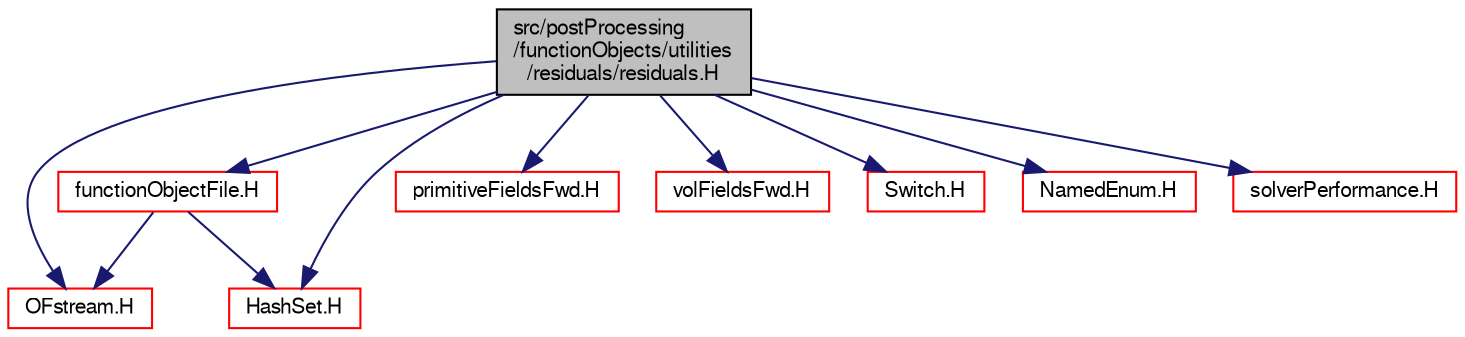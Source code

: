 digraph "src/postProcessing/functionObjects/utilities/residuals/residuals.H"
{
  bgcolor="transparent";
  edge [fontname="FreeSans",fontsize="10",labelfontname="FreeSans",labelfontsize="10"];
  node [fontname="FreeSans",fontsize="10",shape=record];
  Node0 [label="src/postProcessing\l/functionObjects/utilities\l/residuals/residuals.H",height=0.2,width=0.4,color="black", fillcolor="grey75", style="filled", fontcolor="black"];
  Node0 -> Node1 [color="midnightblue",fontsize="10",style="solid",fontname="FreeSans"];
  Node1 [label="functionObjectFile.H",height=0.2,width=0.4,color="red",URL="$a08954.html"];
  Node1 -> Node75 [color="midnightblue",fontsize="10",style="solid",fontname="FreeSans"];
  Node75 [label="OFstream.H",height=0.2,width=0.4,color="red",URL="$a09065.html"];
  Node1 -> Node82 [color="midnightblue",fontsize="10",style="solid",fontname="FreeSans"];
  Node82 [label="HashSet.H",height=0.2,width=0.4,color="red",URL="$a08471.html"];
  Node0 -> Node89 [color="midnightblue",fontsize="10",style="solid",fontname="FreeSans"];
  Node89 [label="primitiveFieldsFwd.H",height=0.2,width=0.4,color="red",URL="$a09638.html",tooltip="Forward declarations of the specialisations of Field<T> for scalar, vector and tensor. "];
  Node0 -> Node110 [color="midnightblue",fontsize="10",style="solid",fontname="FreeSans"];
  Node110 [label="volFieldsFwd.H",height=0.2,width=0.4,color="red",URL="$a02753.html"];
  Node0 -> Node82 [color="midnightblue",fontsize="10",style="solid",fontname="FreeSans"];
  Node0 -> Node75 [color="midnightblue",fontsize="10",style="solid",fontname="FreeSans"];
  Node0 -> Node111 [color="midnightblue",fontsize="10",style="solid",fontname="FreeSans"];
  Node111 [label="Switch.H",height=0.2,width=0.4,color="red",URL="$a12158.html"];
  Node0 -> Node65 [color="midnightblue",fontsize="10",style="solid",fontname="FreeSans"];
  Node65 [label="NamedEnum.H",height=0.2,width=0.4,color="red",URL="$a08783.html"];
  Node0 -> Node112 [color="midnightblue",fontsize="10",style="solid",fontname="FreeSans"];
  Node112 [label="solverPerformance.H",height=0.2,width=0.4,color="red",URL="$a10571.html"];
}
